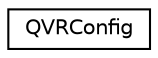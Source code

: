 digraph "Graphical Class Hierarchy"
{
  edge [fontname="Helvetica",fontsize="10",labelfontname="Helvetica",labelfontsize="10"];
  node [fontname="Helvetica",fontsize="10",shape=record];
  rankdir="LR";
  Node1 [label="QVRConfig",height=0.2,width=0.4,color="black", fillcolor="white", style="filled",URL="$class_q_v_r_config.html"];
}

